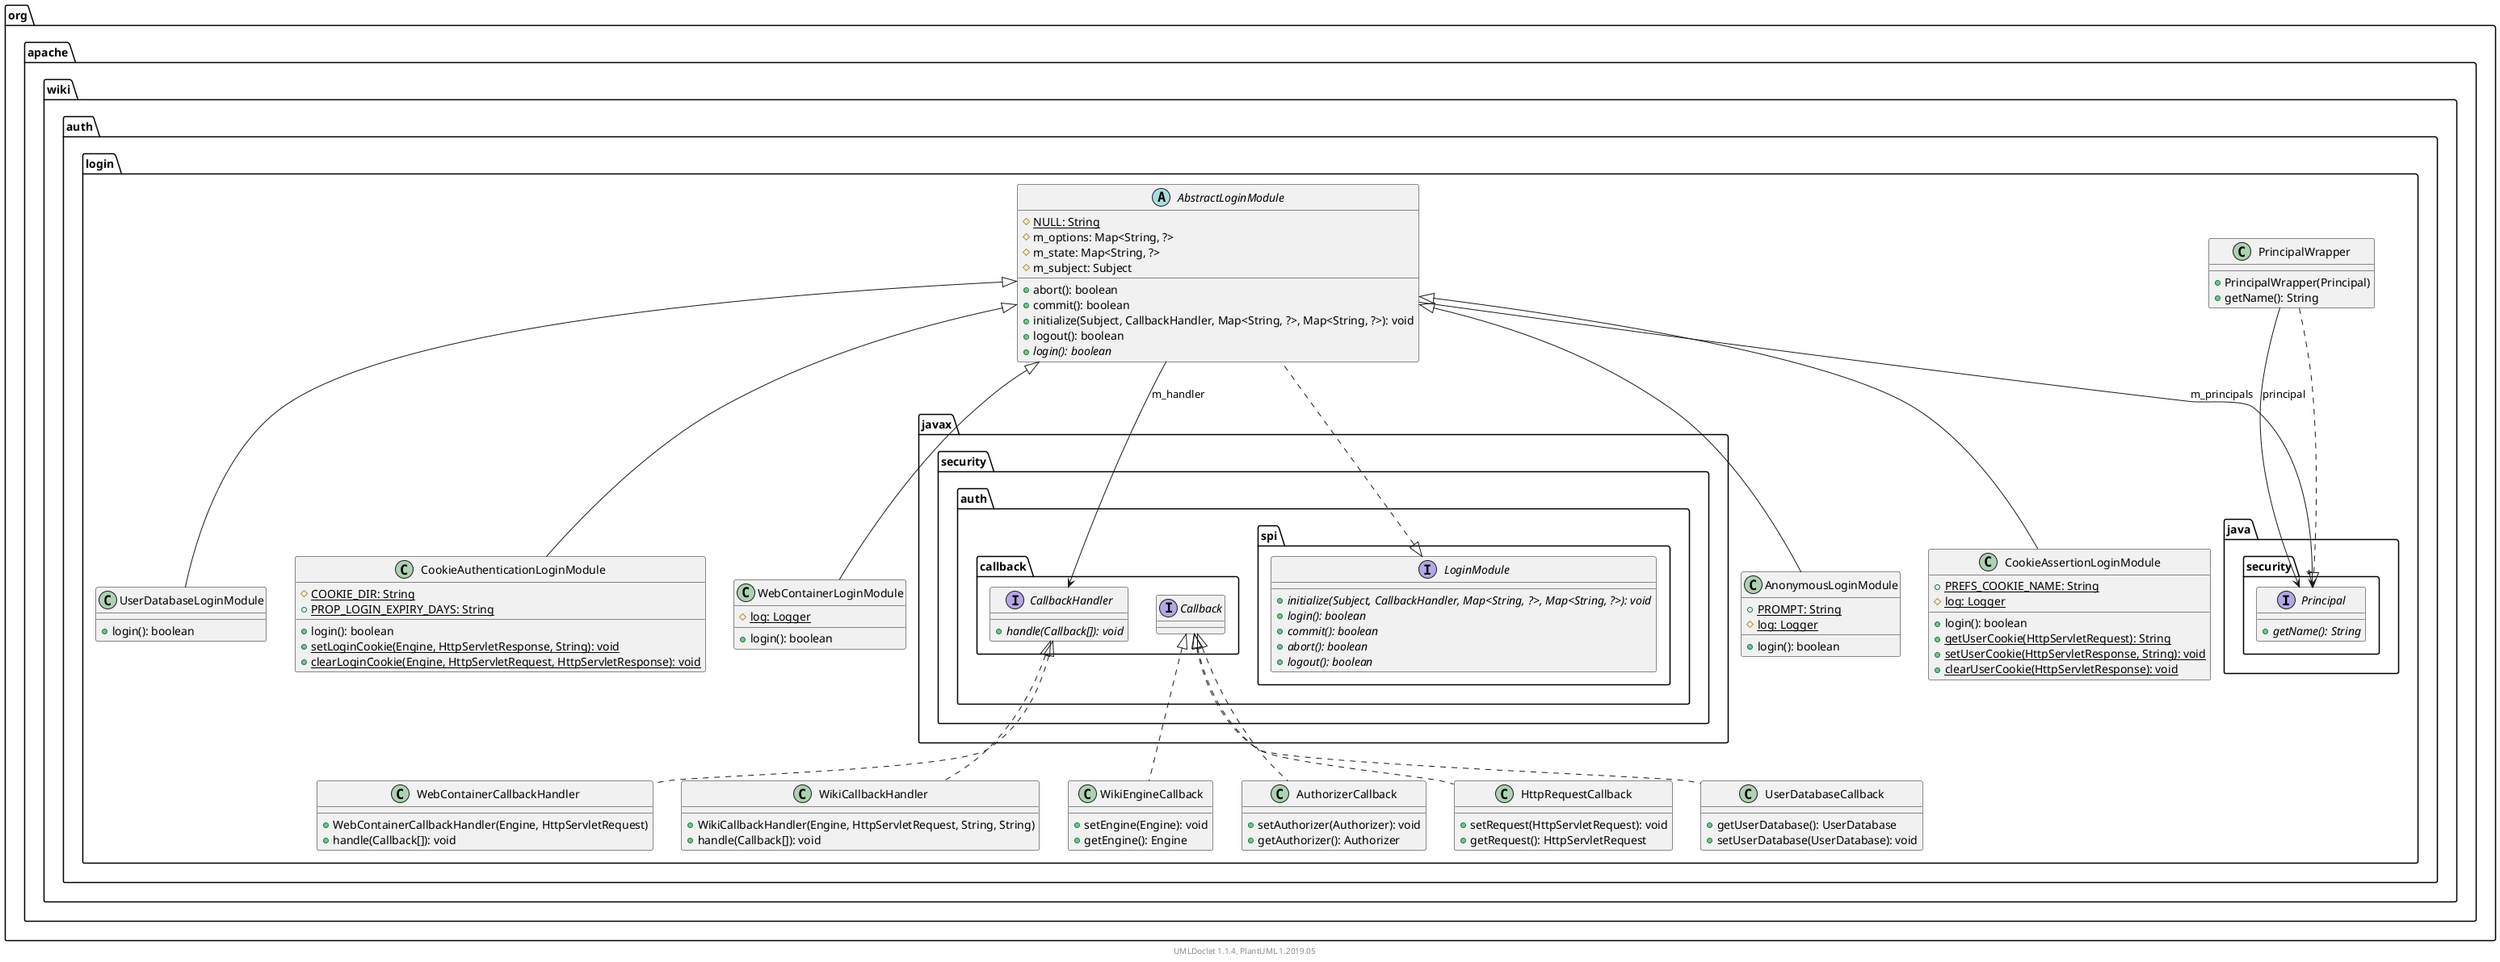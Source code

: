 @startuml

    namespace org.apache.wiki.auth.login {

        class PrincipalWrapper [[PrincipalWrapper.html]] {
            +PrincipalWrapper(Principal)
            +getName(): String
        }

        class WebContainerCallbackHandler [[WebContainerCallbackHandler.html]] {
            +WebContainerCallbackHandler(Engine, HttpServletRequest)
            +handle(Callback[]): void
        }

        class WikiCallbackHandler [[WikiCallbackHandler.html]] {
            +WikiCallbackHandler(Engine, HttpServletRequest, String, String)
            +handle(Callback[]): void
        }

        class AnonymousLoginModule [[AnonymousLoginModule.html]] {
            {static} +PROMPT: String
            {static} #log: Logger
            +login(): boolean
        }

        abstract class AbstractLoginModule [[AbstractLoginModule.html]] {
            {static} #NULL: String
            #m_options: Map<String, ?>
            #m_state: Map<String, ?>
            #m_subject: Subject
            +abort(): boolean
            +commit(): boolean
            +initialize(Subject, CallbackHandler, Map<String, ?>, Map<String, ?>): void
            +logout(): boolean
            {abstract} +login(): boolean
        }

        class WikiEngineCallback [[WikiEngineCallback.html]] {
            +setEngine(Engine): void
            +getEngine(): Engine
        }

        class CookieAssertionLoginModule [[CookieAssertionLoginModule.html]] {
            {static} +PREFS_COOKIE_NAME: String
            {static} #log: Logger
            +login(): boolean
            {static} +getUserCookie(HttpServletRequest): String
            {static} +setUserCookie(HttpServletResponse, String): void
            {static} +clearUserCookie(HttpServletResponse): void
        }

        class AuthorizerCallback [[AuthorizerCallback.html]] {
            +setAuthorizer(Authorizer): void
            +getAuthorizer(): Authorizer
        }

        class HttpRequestCallback [[HttpRequestCallback.html]] {
            +setRequest(HttpServletRequest): void
            +getRequest(): HttpServletRequest
        }

        class UserDatabaseLoginModule [[UserDatabaseLoginModule.html]] {
            +login(): boolean
        }

        class CookieAuthenticationLoginModule [[CookieAuthenticationLoginModule.html]] {
            {static} #COOKIE_DIR: String
            {static} +PROP_LOGIN_EXPIRY_DAYS: String
            +login(): boolean
            {static} +setLoginCookie(Engine, HttpServletResponse, String): void
            {static} +clearLoginCookie(Engine, HttpServletRequest, HttpServletResponse): void
        }

        class WebContainerLoginModule [[WebContainerLoginModule.html]] {
            {static} #log: Logger
            +login(): boolean
        }

        class UserDatabaseCallback [[UserDatabaseCallback.html]] {
            +getUserDatabase(): UserDatabase
            +setUserDatabase(UserDatabase): void
        }

        interface java.security.Principal {
            {abstract} +getName(): String
        }
        java.security.Principal <|.. PrincipalWrapper

        interface javax.security.auth.callback.CallbackHandler {
            {abstract} +handle(Callback[]): void
        }
        javax.security.auth.callback.CallbackHandler <|.. WebContainerCallbackHandler

        javax.security.auth.callback.CallbackHandler <|.. WikiCallbackHandler

        AbstractLoginModule <|-- AnonymousLoginModule

        interface javax.security.auth.spi.LoginModule {
            {abstract} +initialize(Subject, CallbackHandler, Map<String, ?>, Map<String, ?>): void
            {abstract} +login(): boolean
            {abstract} +commit(): boolean
            {abstract} +abort(): boolean
            {abstract} +logout(): boolean
        }
        javax.security.auth.spi.LoginModule <|.. AbstractLoginModule

        interface javax.security.auth.callback.Callback
        javax.security.auth.callback.Callback <|.. WikiEngineCallback

        AbstractLoginModule <|-- CookieAssertionLoginModule

        javax.security.auth.callback.Callback <|.. AuthorizerCallback

        javax.security.auth.callback.Callback <|.. HttpRequestCallback

        AbstractLoginModule <|-- UserDatabaseLoginModule

        AbstractLoginModule <|-- CookieAuthenticationLoginModule

        AbstractLoginModule <|-- WebContainerLoginModule

        javax.security.auth.callback.Callback <|.. UserDatabaseCallback

        PrincipalWrapper --> java.security.Principal: principal

        AbstractLoginModule --> javax.security.auth.callback.CallbackHandler: m_handler

        AbstractLoginModule --> "*" java.security.Principal: m_principals

    }


    center footer UMLDoclet 1.1.4, PlantUML 1.2019.05
@enduml
